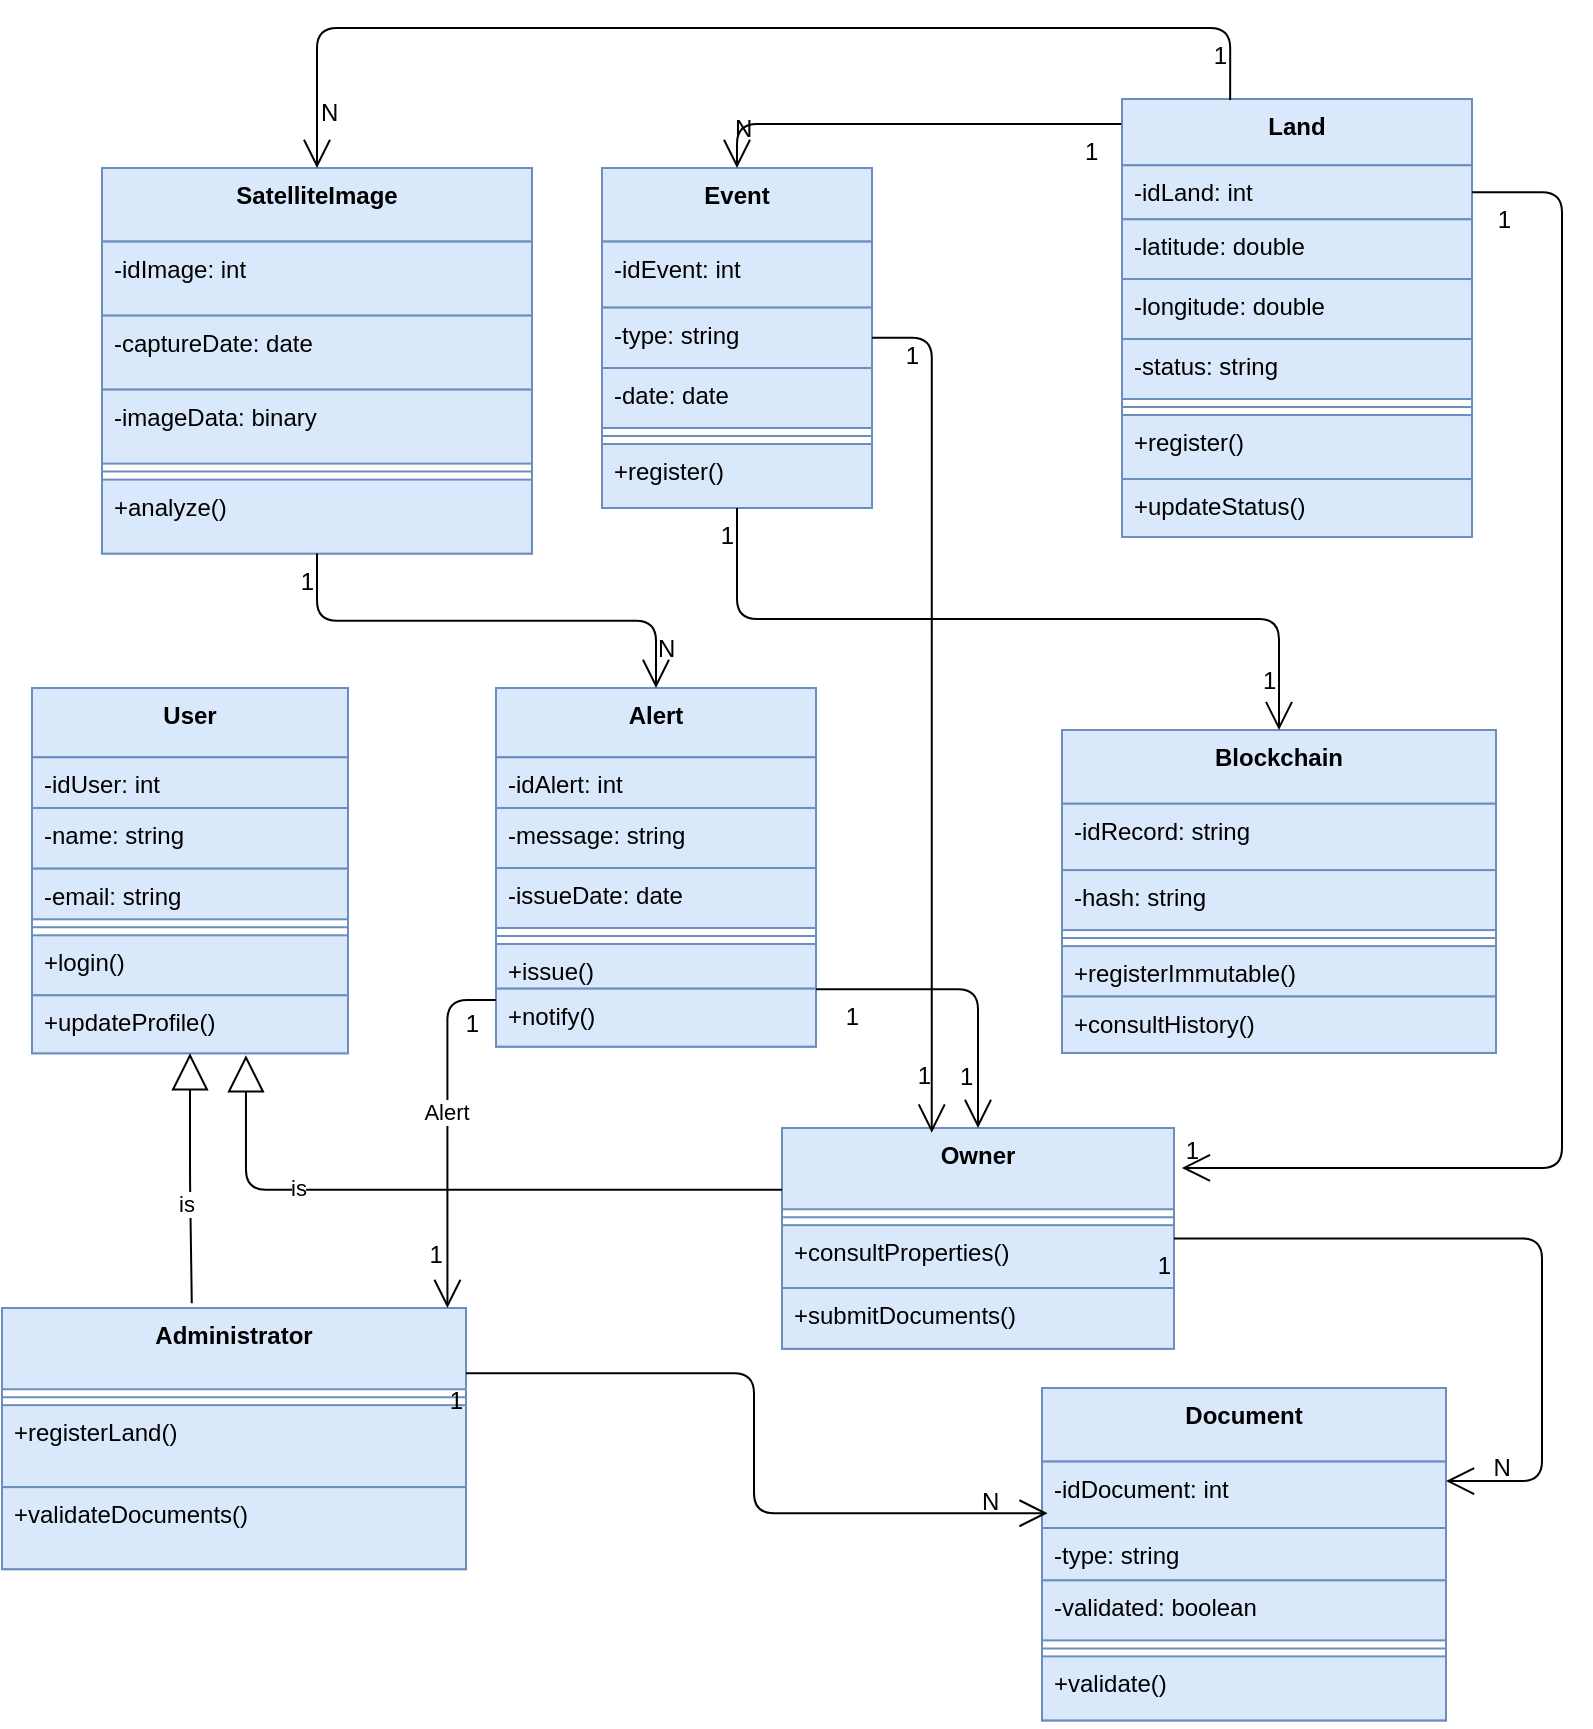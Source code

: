 <mxfile version="27.0.9" pages="2">
  <diagram name="class-diagrama" id="I7aUUFgkN77n3ZrtWNxl">
    <mxGraphModel dx="1426" dy="704" grid="1" gridSize="10" guides="1" tooltips="1" connect="1" arrows="1" fold="1" page="1" pageScale="1" pageWidth="850" pageHeight="1100" background="#ffffff" math="0" shadow="0">
      <root>
        <mxCell id="0" />
        <mxCell id="1" parent="0" />
        <mxCell id="2" value="User" style="swimlane;fontStyle=1;align=center;verticalAlign=top;childLayout=stackLayout;horizontal=1;startSize=34.667;horizontalStack=0;resizeParent=1;resizeParentMax=0;resizeLast=0;collapsible=0;marginBottom=0;fillColor=#dae8fc;strokeColor=#6c8ebf;" parent="1" vertex="1">
          <mxGeometry x="35" y="540" width="158" height="182.657" as="geometry" />
        </mxCell>
        <mxCell id="3" value="-idUser: int" style="text;strokeColor=#6c8ebf;fillColor=#dae8fc;align=left;verticalAlign=top;spacingLeft=4;spacingRight=4;overflow=hidden;rotatable=0;points=[[0,0.5],[1,0.5]];portConstraint=eastwest;" parent="2" vertex="1">
          <mxGeometry y="34.667" width="158" height="25.33" as="geometry" />
        </mxCell>
        <mxCell id="4" value="-name: string" style="text;strokeColor=#6c8ebf;fillColor=#dae8fc;align=left;verticalAlign=top;spacingLeft=4;spacingRight=4;overflow=hidden;rotatable=0;points=[[0,0.5],[1,0.5]];portConstraint=eastwest;" parent="2" vertex="1">
          <mxGeometry y="59.997" width="158" height="30.33" as="geometry" />
        </mxCell>
        <mxCell id="5" value="-email: string" style="text;strokeColor=#6c8ebf;fillColor=#dae8fc;align=left;verticalAlign=top;spacingLeft=4;spacingRight=4;overflow=hidden;rotatable=0;points=[[0,0.5],[1,0.5]];portConstraint=eastwest;" parent="2" vertex="1">
          <mxGeometry y="90.327" width="158" height="25.33" as="geometry" />
        </mxCell>
        <mxCell id="6" style="line;strokeWidth=1;fillColor=#dae8fc;align=left;verticalAlign=middle;spacingTop=-1;spacingLeft=3;spacingRight=3;rotatable=0;labelPosition=right;points=[];portConstraint=eastwest;strokeColor=#6c8ebf;" parent="2" vertex="1">
          <mxGeometry y="115.657" width="158" height="8" as="geometry" />
        </mxCell>
        <mxCell id="7" value="+login()" style="text;strokeColor=#6c8ebf;fillColor=#dae8fc;align=left;verticalAlign=top;spacingLeft=4;spacingRight=4;overflow=hidden;rotatable=0;points=[[0,0.5],[1,0.5]];portConstraint=eastwest;" parent="2" vertex="1">
          <mxGeometry y="123.657" width="158" height="30" as="geometry" />
        </mxCell>
        <mxCell id="8" value="+updateProfile()" style="text;strokeColor=#6c8ebf;fillColor=#dae8fc;align=left;verticalAlign=top;spacingLeft=4;spacingRight=4;overflow=hidden;rotatable=0;points=[[0,0.5],[1,0.5]];portConstraint=eastwest;" parent="2" vertex="1">
          <mxGeometry y="153.657" width="158" height="29" as="geometry" />
        </mxCell>
        <mxCell id="9" value="Owner" style="swimlane;fontStyle=1;align=center;verticalAlign=top;childLayout=stackLayout;horizontal=1;startSize=40.571;horizontalStack=0;resizeParent=1;resizeParentMax=0;resizeLast=0;collapsible=0;marginBottom=0;fillColor=#dae8fc;strokeColor=#6c8ebf;" parent="1" vertex="1">
          <mxGeometry x="410" y="760" width="196" height="110.431" as="geometry" />
        </mxCell>
        <mxCell id="10" style="line;strokeWidth=1;fillColor=#dae8fc;align=left;verticalAlign=middle;spacingTop=-1;spacingLeft=3;spacingRight=3;rotatable=0;labelPosition=right;points=[];portConstraint=eastwest;strokeColor=#6c8ebf;" parent="9" vertex="1">
          <mxGeometry y="40.571" width="196" height="8" as="geometry" />
        </mxCell>
        <mxCell id="11" value="+consultProperties()" style="text;strokeColor=#6c8ebf;fillColor=#dae8fc;align=left;verticalAlign=top;spacingLeft=4;spacingRight=4;overflow=hidden;rotatable=0;points=[[0,0.5],[1,0.5]];portConstraint=eastwest;" parent="9" vertex="1">
          <mxGeometry y="48.571" width="196" height="31.43" as="geometry" />
        </mxCell>
        <mxCell id="12" value="+submitDocuments()" style="text;strokeColor=#6c8ebf;fillColor=#dae8fc;align=left;verticalAlign=top;spacingLeft=4;spacingRight=4;overflow=hidden;rotatable=0;points=[[0,0.5],[1,0.5]];portConstraint=eastwest;" parent="9" vertex="1">
          <mxGeometry y="80.001" width="196" height="30.43" as="geometry" />
        </mxCell>
        <mxCell id="13" value="Administrator" style="swimlane;fontStyle=1;align=center;verticalAlign=top;childLayout=stackLayout;horizontal=1;startSize=40.571;horizontalStack=0;resizeParent=1;resizeParentMax=0;resizeLast=0;collapsible=0;marginBottom=0;fillColor=#dae8fc;strokeColor=#6c8ebf;" parent="1" vertex="1">
          <mxGeometry x="20" y="850" width="232" height="130.571" as="geometry" />
        </mxCell>
        <mxCell id="14" style="line;strokeWidth=1;fillColor=#dae8fc;align=left;verticalAlign=middle;spacingTop=-1;spacingLeft=3;spacingRight=3;rotatable=0;labelPosition=right;points=[];portConstraint=eastwest;strokeColor=#6c8ebf;" parent="13" vertex="1">
          <mxGeometry y="40.571" width="232" height="8" as="geometry" />
        </mxCell>
        <mxCell id="15" value="+registerLand()" style="text;strokeColor=#6c8ebf;fillColor=#dae8fc;align=left;verticalAlign=top;spacingLeft=4;spacingRight=4;overflow=hidden;rotatable=0;points=[[0,0.5],[1,0.5]];portConstraint=eastwest;" parent="13" vertex="1">
          <mxGeometry y="48.571" width="232" height="41" as="geometry" />
        </mxCell>
        <mxCell id="16" value="+validateDocuments()" style="text;strokeColor=#6c8ebf;fillColor=#dae8fc;align=left;verticalAlign=top;spacingLeft=4;spacingRight=4;overflow=hidden;rotatable=0;points=[[0,0.5],[1,0.5]];portConstraint=eastwest;" parent="13" vertex="1">
          <mxGeometry y="89.571" width="232" height="41" as="geometry" />
        </mxCell>
        <mxCell id="17" value="Land" style="swimlane;fontStyle=1;align=center;verticalAlign=top;childLayout=stackLayout;horizontal=1;startSize=33.143;horizontalStack=0;resizeParent=1;resizeParentMax=0;resizeLast=0;collapsible=0;marginBottom=0;fillColor=#dae8fc;strokeColor=#6c8ebf;" parent="1" vertex="1">
          <mxGeometry x="580" y="245.5" width="175" height="219.003" as="geometry" />
        </mxCell>
        <mxCell id="18" value="-idLand: int" style="text;strokeColor=#6c8ebf;fillColor=#dae8fc;align=left;verticalAlign=top;spacingLeft=4;spacingRight=4;overflow=hidden;rotatable=0;points=[[0,0.5],[1,0.5]];portConstraint=eastwest;" parent="17" vertex="1">
          <mxGeometry y="33.143" width="175" height="27" as="geometry" />
        </mxCell>
        <mxCell id="19" value="-latitude: double" style="text;strokeColor=#6c8ebf;fillColor=#dae8fc;align=left;verticalAlign=top;spacingLeft=4;spacingRight=4;overflow=hidden;rotatable=0;points=[[0,0.5],[1,0.5]];portConstraint=eastwest;" parent="17" vertex="1">
          <mxGeometry y="60.143" width="175" height="29.86" as="geometry" />
        </mxCell>
        <mxCell id="20" value="-longitude: double" style="text;strokeColor=#6c8ebf;fillColor=#dae8fc;align=left;verticalAlign=top;spacingLeft=4;spacingRight=4;overflow=hidden;rotatable=0;points=[[0,0.5],[1,0.5]];portConstraint=eastwest;" parent="17" vertex="1">
          <mxGeometry y="90.003" width="175" height="30" as="geometry" />
        </mxCell>
        <mxCell id="21" value="-status: string" style="text;strokeColor=#6c8ebf;fillColor=#dae8fc;align=left;verticalAlign=top;spacingLeft=4;spacingRight=4;overflow=hidden;rotatable=0;points=[[0,0.5],[1,0.5]];portConstraint=eastwest;" parent="17" vertex="1">
          <mxGeometry y="120.003" width="175" height="30" as="geometry" />
        </mxCell>
        <mxCell id="22" style="line;strokeWidth=1;fillColor=#dae8fc;align=left;verticalAlign=middle;spacingTop=-1;spacingLeft=3;spacingRight=3;rotatable=0;labelPosition=right;points=[];portConstraint=eastwest;strokeColor=#6c8ebf;" parent="17" vertex="1">
          <mxGeometry y="150.003" width="175" height="8" as="geometry" />
        </mxCell>
        <mxCell id="23" value="+register()" style="text;strokeColor=#6c8ebf;fillColor=#dae8fc;align=left;verticalAlign=top;spacingLeft=4;spacingRight=4;overflow=hidden;rotatable=0;points=[[0,0.5],[1,0.5]];portConstraint=eastwest;" parent="17" vertex="1">
          <mxGeometry y="158.003" width="175" height="32" as="geometry" />
        </mxCell>
        <mxCell id="24" value="+updateStatus()" style="text;strokeColor=#6c8ebf;fillColor=#dae8fc;align=left;verticalAlign=top;spacingLeft=4;spacingRight=4;overflow=hidden;rotatable=0;points=[[0,0.5],[1,0.5]];portConstraint=eastwest;" parent="17" vertex="1">
          <mxGeometry y="190.003" width="175" height="29" as="geometry" />
        </mxCell>
        <mxCell id="25" value="Document" style="swimlane;fontStyle=1;align=center;verticalAlign=top;childLayout=stackLayout;horizontal=1;startSize=36.8;horizontalStack=0;resizeParent=1;resizeParentMax=0;resizeLast=0;collapsible=0;marginBottom=0;fillColor=#dae8fc;strokeColor=#6c8ebf;" parent="1" vertex="1">
          <mxGeometry x="540" y="890" width="202" height="166.2" as="geometry" />
        </mxCell>
        <mxCell id="26" value="-idDocument: int" style="text;strokeColor=#6c8ebf;fillColor=#dae8fc;align=left;verticalAlign=top;spacingLeft=4;spacingRight=4;overflow=hidden;rotatable=0;points=[[0,0.5],[1,0.5]];portConstraint=eastwest;" parent="25" vertex="1">
          <mxGeometry y="36.8" width="202" height="33.2" as="geometry" />
        </mxCell>
        <mxCell id="27" value="-type: string" style="text;strokeColor=#6c8ebf;fillColor=#dae8fc;align=left;verticalAlign=top;spacingLeft=4;spacingRight=4;overflow=hidden;rotatable=0;points=[[0,0.5],[1,0.5]];portConstraint=eastwest;" parent="25" vertex="1">
          <mxGeometry y="70" width="202" height="26.2" as="geometry" />
        </mxCell>
        <mxCell id="28" value="-validated: boolean" style="text;strokeColor=#6c8ebf;fillColor=#dae8fc;align=left;verticalAlign=top;spacingLeft=4;spacingRight=4;overflow=hidden;rotatable=0;points=[[0,0.5],[1,0.5]];portConstraint=eastwest;" parent="25" vertex="1">
          <mxGeometry y="96.2" width="202" height="30" as="geometry" />
        </mxCell>
        <mxCell id="29" style="line;strokeWidth=1;fillColor=#dae8fc;align=left;verticalAlign=middle;spacingTop=-1;spacingLeft=3;spacingRight=3;rotatable=0;labelPosition=right;points=[];portConstraint=eastwest;strokeColor=#6c8ebf;" parent="25" vertex="1">
          <mxGeometry y="126.2" width="202" height="8" as="geometry" />
        </mxCell>
        <mxCell id="30" value="+validate()" style="text;strokeColor=#6c8ebf;fillColor=#dae8fc;align=left;verticalAlign=top;spacingLeft=4;spacingRight=4;overflow=hidden;rotatable=0;points=[[0,0.5],[1,0.5]];portConstraint=eastwest;" parent="25" vertex="1">
          <mxGeometry y="134.2" width="202" height="32" as="geometry" />
        </mxCell>
        <mxCell id="31" value="Event" style="swimlane;fontStyle=1;align=center;verticalAlign=top;childLayout=stackLayout;horizontal=1;startSize=36.8;horizontalStack=0;resizeParent=1;resizeParentMax=0;resizeLast=0;collapsible=0;marginBottom=0;fillColor=#dae8fc;strokeColor=#6c8ebf;" parent="1" vertex="1">
          <mxGeometry x="320" y="280" width="135" height="170" as="geometry" />
        </mxCell>
        <mxCell id="32" value="-idEvent: int" style="text;strokeColor=#6c8ebf;fillColor=#dae8fc;align=left;verticalAlign=top;spacingLeft=4;spacingRight=4;overflow=hidden;rotatable=0;points=[[0,0.5],[1,0.5]];portConstraint=eastwest;" parent="31" vertex="1">
          <mxGeometry y="36.8" width="135" height="33" as="geometry" />
        </mxCell>
        <mxCell id="33" value="-type: string" style="text;strokeColor=#6c8ebf;fillColor=#dae8fc;align=left;verticalAlign=top;spacingLeft=4;spacingRight=4;overflow=hidden;rotatable=0;points=[[0,0.5],[1,0.5]];portConstraint=eastwest;" parent="31" vertex="1">
          <mxGeometry y="69.8" width="135" height="30.2" as="geometry" />
        </mxCell>
        <mxCell id="34" value="-date: date" style="text;strokeColor=#6c8ebf;fillColor=#dae8fc;align=left;verticalAlign=top;spacingLeft=4;spacingRight=4;overflow=hidden;rotatable=0;points=[[0,0.5],[1,0.5]];portConstraint=eastwest;" parent="31" vertex="1">
          <mxGeometry y="100" width="135" height="30" as="geometry" />
        </mxCell>
        <mxCell id="35" style="line;strokeWidth=1;fillColor=#dae8fc;align=left;verticalAlign=middle;spacingTop=-1;spacingLeft=3;spacingRight=3;rotatable=0;labelPosition=right;points=[];portConstraint=eastwest;strokeColor=#6c8ebf;" parent="31" vertex="1">
          <mxGeometry y="130" width="135" height="8" as="geometry" />
        </mxCell>
        <mxCell id="36" value="+register()" style="text;strokeColor=#6c8ebf;fillColor=#dae8fc;align=left;verticalAlign=top;spacingLeft=4;spacingRight=4;overflow=hidden;rotatable=0;points=[[0,0.5],[1,0.5]];portConstraint=eastwest;" parent="31" vertex="1">
          <mxGeometry y="138" width="135" height="32" as="geometry" />
        </mxCell>
        <mxCell id="37" value="SatelliteImage" style="swimlane;fontStyle=1;align=center;verticalAlign=top;childLayout=stackLayout;horizontal=1;startSize=36.8;horizontalStack=0;resizeParent=1;resizeParentMax=0;resizeLast=0;collapsible=0;marginBottom=0;fillColor=#dae8fc;strokeColor=#6c8ebf;" parent="1" vertex="1">
          <mxGeometry x="70" y="280" width="215" height="192.8" as="geometry" />
        </mxCell>
        <mxCell id="38" value="-idImage: int" style="text;strokeColor=#6c8ebf;fillColor=#dae8fc;align=left;verticalAlign=top;spacingLeft=4;spacingRight=4;overflow=hidden;rotatable=0;points=[[0,0.5],[1,0.5]];portConstraint=eastwest;" parent="37" vertex="1">
          <mxGeometry y="36.8" width="215" height="37" as="geometry" />
        </mxCell>
        <mxCell id="39" value="-captureDate: date" style="text;strokeColor=#6c8ebf;fillColor=#dae8fc;align=left;verticalAlign=top;spacingLeft=4;spacingRight=4;overflow=hidden;rotatable=0;points=[[0,0.5],[1,0.5]];portConstraint=eastwest;" parent="37" vertex="1">
          <mxGeometry y="73.8" width="215" height="37" as="geometry" />
        </mxCell>
        <mxCell id="40" value="-imageData: binary" style="text;strokeColor=#6c8ebf;fillColor=#dae8fc;align=left;verticalAlign=top;spacingLeft=4;spacingRight=4;overflow=hidden;rotatable=0;points=[[0,0.5],[1,0.5]];portConstraint=eastwest;" parent="37" vertex="1">
          <mxGeometry y="110.8" width="215" height="37" as="geometry" />
        </mxCell>
        <mxCell id="41" style="line;strokeWidth=1;fillColor=#dae8fc;align=left;verticalAlign=middle;spacingTop=-1;spacingLeft=3;spacingRight=3;rotatable=0;labelPosition=right;points=[];portConstraint=eastwest;strokeColor=#6c8ebf;" parent="37" vertex="1">
          <mxGeometry y="147.8" width="215" height="8" as="geometry" />
        </mxCell>
        <mxCell id="42" value="+analyze()" style="text;strokeColor=#6c8ebf;fillColor=#dae8fc;align=left;verticalAlign=top;spacingLeft=4;spacingRight=4;overflow=hidden;rotatable=0;points=[[0,0.5],[1,0.5]];portConstraint=eastwest;" parent="37" vertex="1">
          <mxGeometry y="155.8" width="215" height="37" as="geometry" />
        </mxCell>
        <mxCell id="43" value="Alert" style="swimlane;fontStyle=1;align=center;verticalAlign=top;childLayout=stackLayout;horizontal=1;startSize=34.667;horizontalStack=0;resizeParent=1;resizeParentMax=0;resizeLast=0;collapsible=0;marginBottom=0;fillColor=#dae8fc;strokeColor=#6c8ebf;" parent="1" vertex="1">
          <mxGeometry x="267" y="540" width="160" height="179.327" as="geometry" />
        </mxCell>
        <mxCell id="44" value="-idAlert: int" style="text;strokeColor=#6c8ebf;fillColor=#dae8fc;align=left;verticalAlign=top;spacingLeft=4;spacingRight=4;overflow=hidden;rotatable=0;points=[[0,0.5],[1,0.5]];portConstraint=eastwest;" parent="43" vertex="1">
          <mxGeometry y="34.667" width="160" height="25.33" as="geometry" />
        </mxCell>
        <mxCell id="45" value="-message: string" style="text;strokeColor=#6c8ebf;fillColor=#dae8fc;align=left;verticalAlign=top;spacingLeft=4;spacingRight=4;overflow=hidden;rotatable=0;points=[[0,0.5],[1,0.5]];portConstraint=eastwest;" parent="43" vertex="1">
          <mxGeometry y="59.997" width="160" height="30" as="geometry" />
        </mxCell>
        <mxCell id="46" value="-issueDate: date" style="text;strokeColor=#6c8ebf;fillColor=#dae8fc;align=left;verticalAlign=top;spacingLeft=4;spacingRight=4;overflow=hidden;rotatable=0;points=[[0,0.5],[1,0.5]];portConstraint=eastwest;" parent="43" vertex="1">
          <mxGeometry y="89.997" width="160" height="30" as="geometry" />
        </mxCell>
        <mxCell id="47" style="line;strokeWidth=1;fillColor=#dae8fc;align=left;verticalAlign=middle;spacingTop=-1;spacingLeft=3;spacingRight=3;rotatable=0;labelPosition=right;points=[];portConstraint=eastwest;strokeColor=#6c8ebf;" parent="43" vertex="1">
          <mxGeometry y="119.997" width="160" height="8" as="geometry" />
        </mxCell>
        <mxCell id="48" value="+issue()" style="text;strokeColor=#6c8ebf;fillColor=#dae8fc;align=left;verticalAlign=top;spacingLeft=4;spacingRight=4;overflow=hidden;rotatable=0;points=[[0,0.5],[1,0.5]];portConstraint=eastwest;" parent="43" vertex="1">
          <mxGeometry y="127.997" width="160" height="22.33" as="geometry" />
        </mxCell>
        <mxCell id="49" value="+notify()" style="text;strokeColor=#6c8ebf;fillColor=#dae8fc;align=left;verticalAlign=top;spacingLeft=4;spacingRight=4;overflow=hidden;rotatable=0;points=[[0,0.5],[1,0.5]];portConstraint=eastwest;" parent="43" vertex="1">
          <mxGeometry y="150.327" width="160" height="29" as="geometry" />
        </mxCell>
        <mxCell id="50" value="Blockchain" style="swimlane;fontStyle=1;align=center;verticalAlign=top;childLayout=stackLayout;horizontal=1;startSize=36.8;horizontalStack=0;resizeParent=1;resizeParentMax=0;resizeLast=0;collapsible=0;marginBottom=0;fillColor=#dae8fc;strokeColor=#6c8ebf;" parent="1" vertex="1">
          <mxGeometry x="550" y="561.06" width="217" height="161.4" as="geometry" />
        </mxCell>
        <mxCell id="51" value="-idRecord: string" style="text;strokeColor=#6c8ebf;fillColor=#dae8fc;align=left;verticalAlign=top;spacingLeft=4;spacingRight=4;overflow=hidden;rotatable=0;points=[[0,0.5],[1,0.5]];portConstraint=eastwest;" parent="50" vertex="1">
          <mxGeometry y="36.8" width="217" height="33.2" as="geometry" />
        </mxCell>
        <mxCell id="52" value="-hash: string" style="text;strokeColor=#6c8ebf;fillColor=#dae8fc;align=left;verticalAlign=top;spacingLeft=4;spacingRight=4;overflow=hidden;rotatable=0;points=[[0,0.5],[1,0.5]];portConstraint=eastwest;" parent="50" vertex="1">
          <mxGeometry y="70" width="217" height="30" as="geometry" />
        </mxCell>
        <mxCell id="53" style="line;strokeWidth=1;fillColor=#dae8fc;align=left;verticalAlign=middle;spacingTop=-1;spacingLeft=3;spacingRight=3;rotatable=0;labelPosition=right;points=[];portConstraint=eastwest;strokeColor=#6c8ebf;" parent="50" vertex="1">
          <mxGeometry y="100" width="217" height="8" as="geometry" />
        </mxCell>
        <mxCell id="54" value="+registerImmutable()" style="text;strokeColor=#6c8ebf;fillColor=#dae8fc;align=left;verticalAlign=top;spacingLeft=4;spacingRight=4;overflow=hidden;rotatable=0;points=[[0,0.5],[1,0.5]];portConstraint=eastwest;" parent="50" vertex="1">
          <mxGeometry y="108" width="217" height="25.2" as="geometry" />
        </mxCell>
        <mxCell id="55" value="+consultHistory()" style="text;strokeColor=#6c8ebf;fillColor=#dae8fc;align=left;verticalAlign=top;spacingLeft=4;spacingRight=4;overflow=hidden;rotatable=0;points=[[0,0.5],[1,0.5]];portConstraint=eastwest;" parent="50" vertex="1">
          <mxGeometry y="133.2" width="217" height="28.2" as="geometry" />
        </mxCell>
        <mxCell id="56" value="" style="startArrow=block;startSize=16;startFill=0;endArrow=none;exitX=0.677;exitY=1.033;entryX=0;entryY=0.28;edgeStyle=orthogonalEdgeStyle;exitDx=0;exitDy=0;exitPerimeter=0;" parent="1" source="8" target="9" edge="1">
          <mxGeometry relative="1" as="geometry" />
        </mxCell>
        <mxCell id="zu-7Ebk1LLTFfqywhA9z-87" value="is" style="edgeLabel;html=1;align=center;verticalAlign=middle;resizable=0;points=[];" parent="56" vertex="1" connectable="0">
          <mxGeometry x="-0.444" y="1" relative="1" as="geometry">
            <mxPoint as="offset" />
          </mxGeometry>
        </mxCell>
        <mxCell id="57" value="" style="startArrow=block;startSize=16;startFill=0;endArrow=none;exitX=0.5;exitY=1;entryX=0.409;entryY=-0.018;edgeStyle=orthogonalEdgeStyle;entryDx=0;entryDy=0;entryPerimeter=0;" parent="1" source="2" target="13" edge="1">
          <mxGeometry relative="1" as="geometry" />
        </mxCell>
        <mxCell id="zu-7Ebk1LLTFfqywhA9z-88" value="is" style="edgeLabel;html=1;align=center;verticalAlign=middle;resizable=0;points=[];" parent="57" vertex="1" connectable="0">
          <mxGeometry x="0.199" y="-3" relative="1" as="geometry">
            <mxPoint as="offset" />
          </mxGeometry>
        </mxCell>
        <mxCell id="58" value="" style="startArrow=none;endArrow=open;endSize=12;exitX=1;exitY=0.5;edgeStyle=orthogonalEdgeStyle;exitDx=0;exitDy=0;entryX=1.02;entryY=0.181;entryDx=0;entryDy=0;entryPerimeter=0;" parent="1" source="18" target="9" edge="1">
          <mxGeometry relative="1" as="geometry">
            <Array as="points">
              <mxPoint x="800" y="292" />
              <mxPoint x="800" y="780" />
            </Array>
            <mxPoint x="660" y="910" as="targetPoint" />
          </mxGeometry>
        </mxCell>
        <mxCell id="59" value="1" style="edgeLabel;resizable=0;labelBackgroundColor=none;fontSize=12;align=right;verticalAlign=top;" parent="58" vertex="1">
          <mxGeometry x="-1" relative="1" as="geometry">
            <mxPoint x="21" as="offset" />
          </mxGeometry>
        </mxCell>
        <mxCell id="60" value="1" style="edgeLabel;resizable=0;labelBackgroundColor=none;fontSize=12;align=left;verticalAlign=bottom;" parent="58" vertex="1">
          <mxGeometry x="1" relative="1" as="geometry" />
        </mxCell>
        <mxCell id="61" value="" style="startArrow=none;endArrow=open;endSize=12;entryX=0.5;entryY=0;edgeStyle=orthogonalEdgeStyle;exitX=-0.002;exitY=0.057;exitDx=0;exitDy=0;exitPerimeter=0;elbow=vertical;" parent="1" source="17" target="31" edge="1">
          <mxGeometry relative="1" as="geometry">
            <mxPoint x="550" y="268" as="sourcePoint" />
          </mxGeometry>
        </mxCell>
        <mxCell id="62" value="1" style="edgeLabel;resizable=0;labelBackgroundColor=none;fontSize=12;align=right;verticalAlign=top;" parent="61" vertex="1">
          <mxGeometry x="-1" relative="1" as="geometry">
            <mxPoint x="-10" as="offset" />
          </mxGeometry>
        </mxCell>
        <mxCell id="63" value="N" style="edgeLabel;resizable=0;labelBackgroundColor=none;fontSize=12;align=left;verticalAlign=bottom;" parent="61" vertex="1">
          <mxGeometry x="1" relative="1" as="geometry">
            <mxPoint x="-3" y="-11" as="offset" />
          </mxGeometry>
        </mxCell>
        <mxCell id="64" value="" style="startArrow=none;endArrow=open;endSize=12;exitX=0.309;exitY=0.002;entryX=0.5;entryY=0;edgeStyle=orthogonalEdgeStyle;exitDx=0;exitDy=0;exitPerimeter=0;" parent="1" source="17" target="37" edge="1">
          <mxGeometry relative="1" as="geometry">
            <Array as="points">
              <mxPoint x="634" y="210" />
              <mxPoint x="178" y="210" />
            </Array>
          </mxGeometry>
        </mxCell>
        <mxCell id="65" value="1" style="edgeLabel;resizable=0;labelBackgroundColor=none;fontSize=12;align=right;verticalAlign=top;" parent="64" vertex="1">
          <mxGeometry x="-1" relative="1" as="geometry">
            <mxPoint y="-36" as="offset" />
          </mxGeometry>
        </mxCell>
        <mxCell id="66" value="N" style="edgeLabel;resizable=0;labelBackgroundColor=none;fontSize=12;align=left;verticalAlign=bottom;" parent="64" vertex="1">
          <mxGeometry x="1" relative="1" as="geometry">
            <mxPoint y="-19" as="offset" />
          </mxGeometry>
        </mxCell>
        <mxCell id="67" value="" style="startArrow=none;endArrow=open;endSize=12;exitX=1;exitY=0.5;entryX=1;entryY=0.28;edgeStyle=orthogonalEdgeStyle;exitDx=0;exitDy=0;" parent="1" source="9" target="25" edge="1">
          <mxGeometry relative="1" as="geometry">
            <Array as="points">
              <mxPoint x="790" y="815" />
              <mxPoint x="790" y="937" />
            </Array>
          </mxGeometry>
        </mxCell>
        <mxCell id="68" value="1" style="edgeLabel;resizable=0;labelBackgroundColor=none;fontSize=12;align=right;verticalAlign=top;" parent="67" vertex="1">
          <mxGeometry x="-1" relative="1" as="geometry" />
        </mxCell>
        <mxCell id="69" value="N" style="edgeLabel;resizable=0;labelBackgroundColor=none;fontSize=12;align=left;verticalAlign=bottom;" parent="67" vertex="1">
          <mxGeometry x="1" relative="1" as="geometry">
            <mxPoint x="22" y="2" as="offset" />
          </mxGeometry>
        </mxCell>
        <mxCell id="70" value="" style="startArrow=none;endArrow=open;endSize=12;exitX=1;exitY=0.25;entryX=0.014;entryY=0.778;edgeStyle=orthogonalEdgeStyle;entryDx=0;entryDy=0;entryPerimeter=0;exitDx=0;exitDy=0;" parent="1" source="13" target="26" edge="1">
          <mxGeometry relative="1" as="geometry" />
        </mxCell>
        <mxCell id="71" value="1" style="edgeLabel;resizable=0;labelBackgroundColor=none;fontSize=12;align=right;verticalAlign=top;" parent="70" vertex="1">
          <mxGeometry x="-1" relative="1" as="geometry" />
        </mxCell>
        <mxCell id="72" value="N" style="edgeLabel;resizable=0;labelBackgroundColor=none;fontSize=12;align=left;verticalAlign=bottom;" parent="70" vertex="1">
          <mxGeometry x="1" relative="1" as="geometry">
            <mxPoint x="-35" y="3" as="offset" />
          </mxGeometry>
        </mxCell>
        <mxCell id="73" value="" style="startArrow=none;endArrow=open;endSize=12;exitX=0.5;exitY=1;entryX=0.5;entryY=0;edgeStyle=orthogonalEdgeStyle;" parent="1" source="37" target="43" edge="1">
          <mxGeometry relative="1" as="geometry" />
        </mxCell>
        <mxCell id="74" value="1" style="edgeLabel;resizable=0;labelBackgroundColor=none;fontSize=12;align=right;verticalAlign=top;" parent="73" vertex="1">
          <mxGeometry x="-1" relative="1" as="geometry" />
        </mxCell>
        <mxCell id="75" value="N" style="edgeLabel;resizable=0;labelBackgroundColor=none;fontSize=12;align=left;verticalAlign=bottom;" parent="73" vertex="1">
          <mxGeometry x="1" relative="1" as="geometry">
            <mxPoint x="-1" y="-11" as="offset" />
          </mxGeometry>
        </mxCell>
        <mxCell id="76" value="" style="startArrow=none;endArrow=open;endSize=12;exitX=1;exitY=0.84;entryX=0.5;entryY=0;edgeStyle=orthogonalEdgeStyle;entryDx=0;entryDy=0;" parent="1" source="43" target="9" edge="1">
          <mxGeometry relative="1" as="geometry" />
        </mxCell>
        <mxCell id="77" value="1" style="edgeLabel;resizable=0;labelBackgroundColor=none;fontSize=12;align=right;verticalAlign=top;" parent="76" vertex="1">
          <mxGeometry x="-1" relative="1" as="geometry">
            <mxPoint x="23" as="offset" />
          </mxGeometry>
        </mxCell>
        <mxCell id="78" value="1" style="edgeLabel;resizable=0;labelBackgroundColor=none;fontSize=12;align=left;verticalAlign=bottom;" parent="76" vertex="1">
          <mxGeometry x="1" relative="1" as="geometry">
            <mxPoint x="-11" y="-17" as="offset" />
          </mxGeometry>
        </mxCell>
        <mxCell id="79" value="" style="startArrow=none;endArrow=open;endSize=12;exitX=0;exitY=0.87;entryX=0.96;entryY=0;edgeStyle=orthogonalEdgeStyle;" parent="1" source="43" target="13" edge="1">
          <mxGeometry relative="1" as="geometry" />
        </mxCell>
        <mxCell id="80" value="1" style="edgeLabel;resizable=0;labelBackgroundColor=none;fontSize=12;align=right;verticalAlign=top;" parent="79" vertex="1">
          <mxGeometry x="-1" relative="1" as="geometry">
            <mxPoint x="-7" y="-2" as="offset" />
          </mxGeometry>
        </mxCell>
        <mxCell id="81" value="1" style="edgeLabel;resizable=0;labelBackgroundColor=none;fontSize=12;align=left;verticalAlign=bottom;" parent="79" vertex="1">
          <mxGeometry x="1" relative="1" as="geometry">
            <mxPoint x="-11" y="-18" as="offset" />
          </mxGeometry>
        </mxCell>
        <mxCell id="zu-7Ebk1LLTFfqywhA9z-86" value="Alert" style="edgeLabel;html=1;align=center;verticalAlign=middle;resizable=0;points=[];" parent="79" vertex="1" connectable="0">
          <mxGeometry x="-0.086" y="-1" relative="1" as="geometry">
            <mxPoint y="-1" as="offset" />
          </mxGeometry>
        </mxCell>
        <mxCell id="82" value="" style="startArrow=none;endArrow=open;endSize=12;exitX=0.5;exitY=1;entryX=0.5;entryY=0;edgeStyle=orthogonalEdgeStyle;" parent="1" source="31" target="50" edge="1">
          <mxGeometry relative="1" as="geometry" />
        </mxCell>
        <mxCell id="83" value="1" style="edgeLabel;resizable=0;labelBackgroundColor=none;fontSize=12;align=right;verticalAlign=top;" parent="82" vertex="1">
          <mxGeometry x="-1" relative="1" as="geometry" />
        </mxCell>
        <mxCell id="84" value="1" style="edgeLabel;resizable=0;labelBackgroundColor=none;fontSize=12;align=left;verticalAlign=bottom;" parent="82" vertex="1">
          <mxGeometry x="1" relative="1" as="geometry">
            <mxPoint x="-10" y="-16" as="offset" />
          </mxGeometry>
        </mxCell>
        <mxCell id="zu-7Ebk1LLTFfqywhA9z-89" value="" style="startArrow=none;endArrow=open;endSize=12;exitX=1;exitY=0.5;entryX=0.382;entryY=0.021;edgeStyle=orthogonalEdgeStyle;exitDx=0;exitDy=0;entryDx=0;entryDy=0;entryPerimeter=0;" parent="1" source="33" target="9" edge="1">
          <mxGeometry relative="1" as="geometry">
            <mxPoint x="450" y="650" as="sourcePoint" />
            <mxPoint x="541" y="799" as="targetPoint" />
          </mxGeometry>
        </mxCell>
        <mxCell id="zu-7Ebk1LLTFfqywhA9z-90" value="1" style="edgeLabel;resizable=0;labelBackgroundColor=none;fontSize=12;align=right;verticalAlign=top;" parent="zu-7Ebk1LLTFfqywhA9z-89" vertex="1">
          <mxGeometry x="-1" relative="1" as="geometry">
            <mxPoint x="25" y="-5" as="offset" />
          </mxGeometry>
        </mxCell>
        <mxCell id="zu-7Ebk1LLTFfqywhA9z-91" value="1" style="edgeLabel;resizable=0;labelBackgroundColor=none;fontSize=12;align=left;verticalAlign=bottom;" parent="zu-7Ebk1LLTFfqywhA9z-89" vertex="1">
          <mxGeometry x="1" relative="1" as="geometry">
            <mxPoint x="-9" y="-20" as="offset" />
          </mxGeometry>
        </mxCell>
      </root>
    </mxGraphModel>
  </diagram>
  <diagram id="UpMzntuIgMV2ejC9jq0P" name="mer-diagram">
    <mxGraphModel dx="1042" dy="527" grid="1" gridSize="10" guides="1" tooltips="1" connect="1" arrows="1" fold="1" page="1" pageScale="1" pageWidth="850" pageHeight="1100" math="0" shadow="0">
      <root>
        <mxCell id="0" />
        <mxCell id="1" parent="0" />
      </root>
    </mxGraphModel>
  </diagram>
</mxfile>
